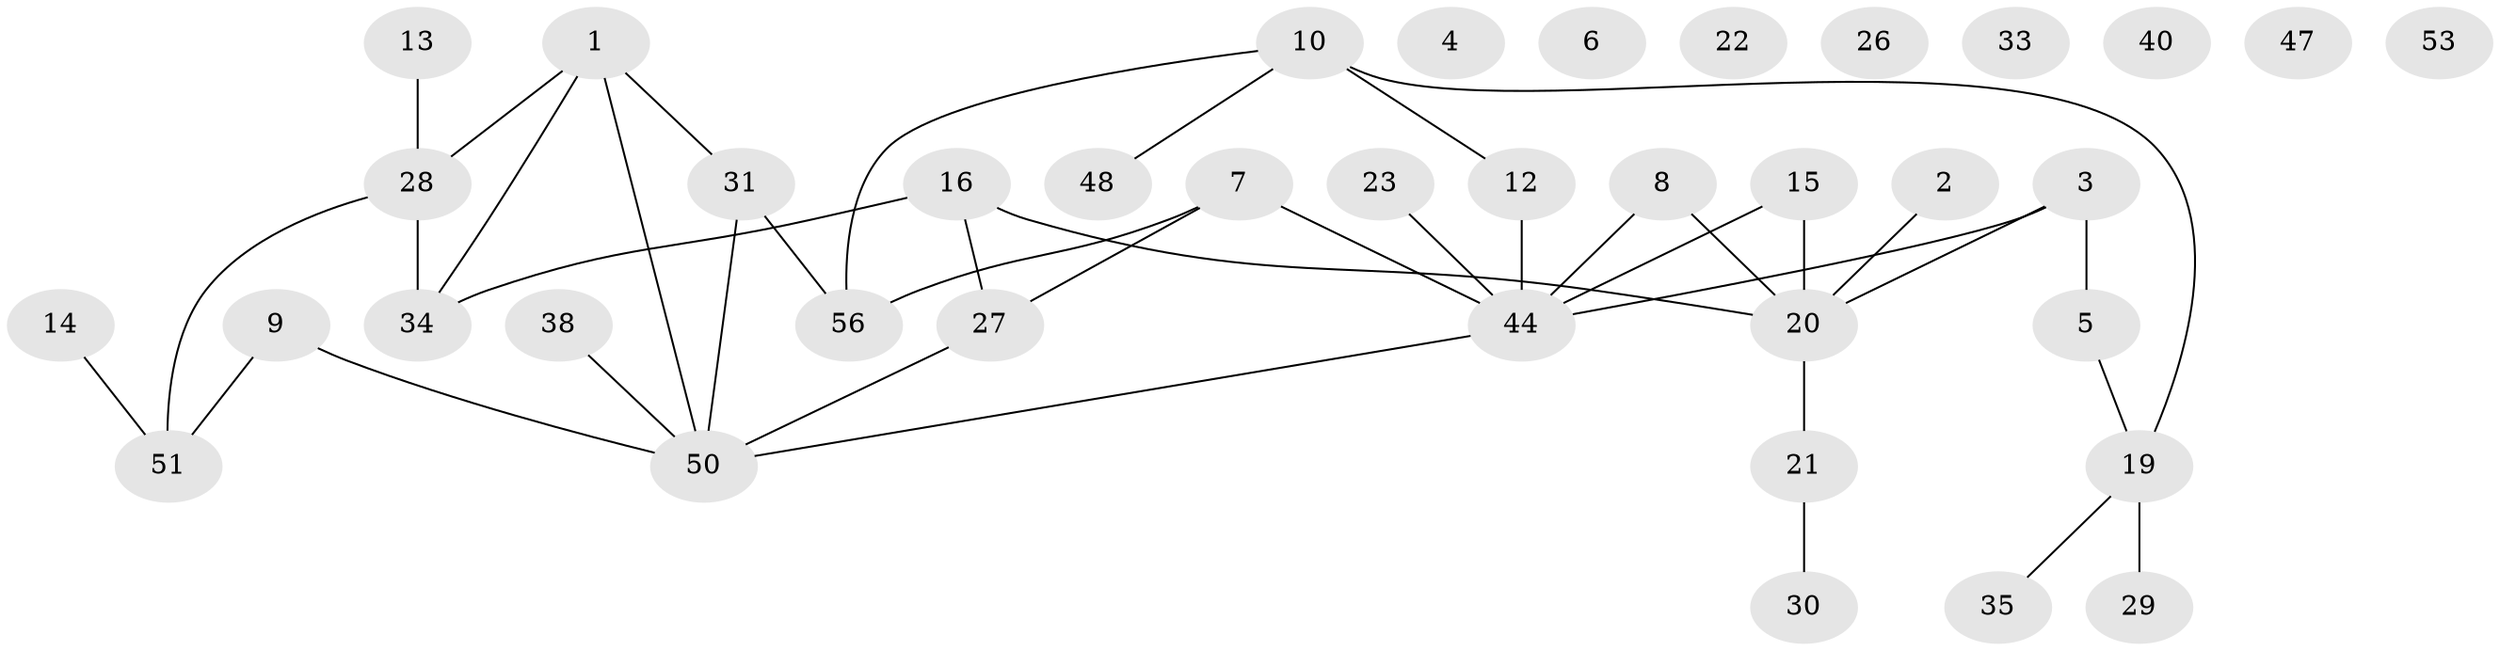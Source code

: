 // original degree distribution, {2: 0.2857142857142857, 1: 0.21428571428571427, 0: 0.14285714285714285, 3: 0.17857142857142858, 4: 0.125, 6: 0.05357142857142857}
// Generated by graph-tools (version 1.1) at 2025/41/03/06/25 10:41:22]
// undirected, 38 vertices, 40 edges
graph export_dot {
graph [start="1"]
  node [color=gray90,style=filled];
  1 [super="+52"];
  2;
  3 [super="+39"];
  4;
  5 [super="+11"];
  6;
  7 [super="+32"];
  8 [super="+17"];
  9 [super="+46"];
  10 [super="+18"];
  12 [super="+24"];
  13 [super="+36"];
  14;
  15;
  16 [super="+41"];
  19 [super="+25"];
  20 [super="+42"];
  21;
  22;
  23;
  26;
  27;
  28 [super="+45"];
  29 [super="+37"];
  30;
  31;
  33;
  34;
  35 [super="+43"];
  38;
  40;
  44 [super="+49"];
  47;
  48;
  50 [super="+55"];
  51 [super="+54"];
  53;
  56;
  1 -- 28;
  1 -- 34;
  1 -- 50;
  1 -- 31;
  2 -- 20;
  3 -- 20;
  3 -- 5;
  3 -- 44;
  5 -- 19;
  7 -- 27;
  7 -- 56;
  7 -- 44;
  8 -- 44;
  8 -- 20;
  9 -- 50;
  9 -- 51;
  10 -- 56;
  10 -- 48;
  10 -- 19;
  10 -- 12;
  12 -- 44;
  13 -- 28;
  14 -- 51;
  15 -- 20;
  15 -- 44;
  16 -- 34 [weight=2];
  16 -- 27;
  16 -- 20;
  19 -- 29 [weight=2];
  19 -- 35;
  20 -- 21;
  21 -- 30;
  23 -- 44;
  27 -- 50;
  28 -- 34;
  28 -- 51;
  31 -- 50;
  31 -- 56;
  38 -- 50;
  44 -- 50;
}
